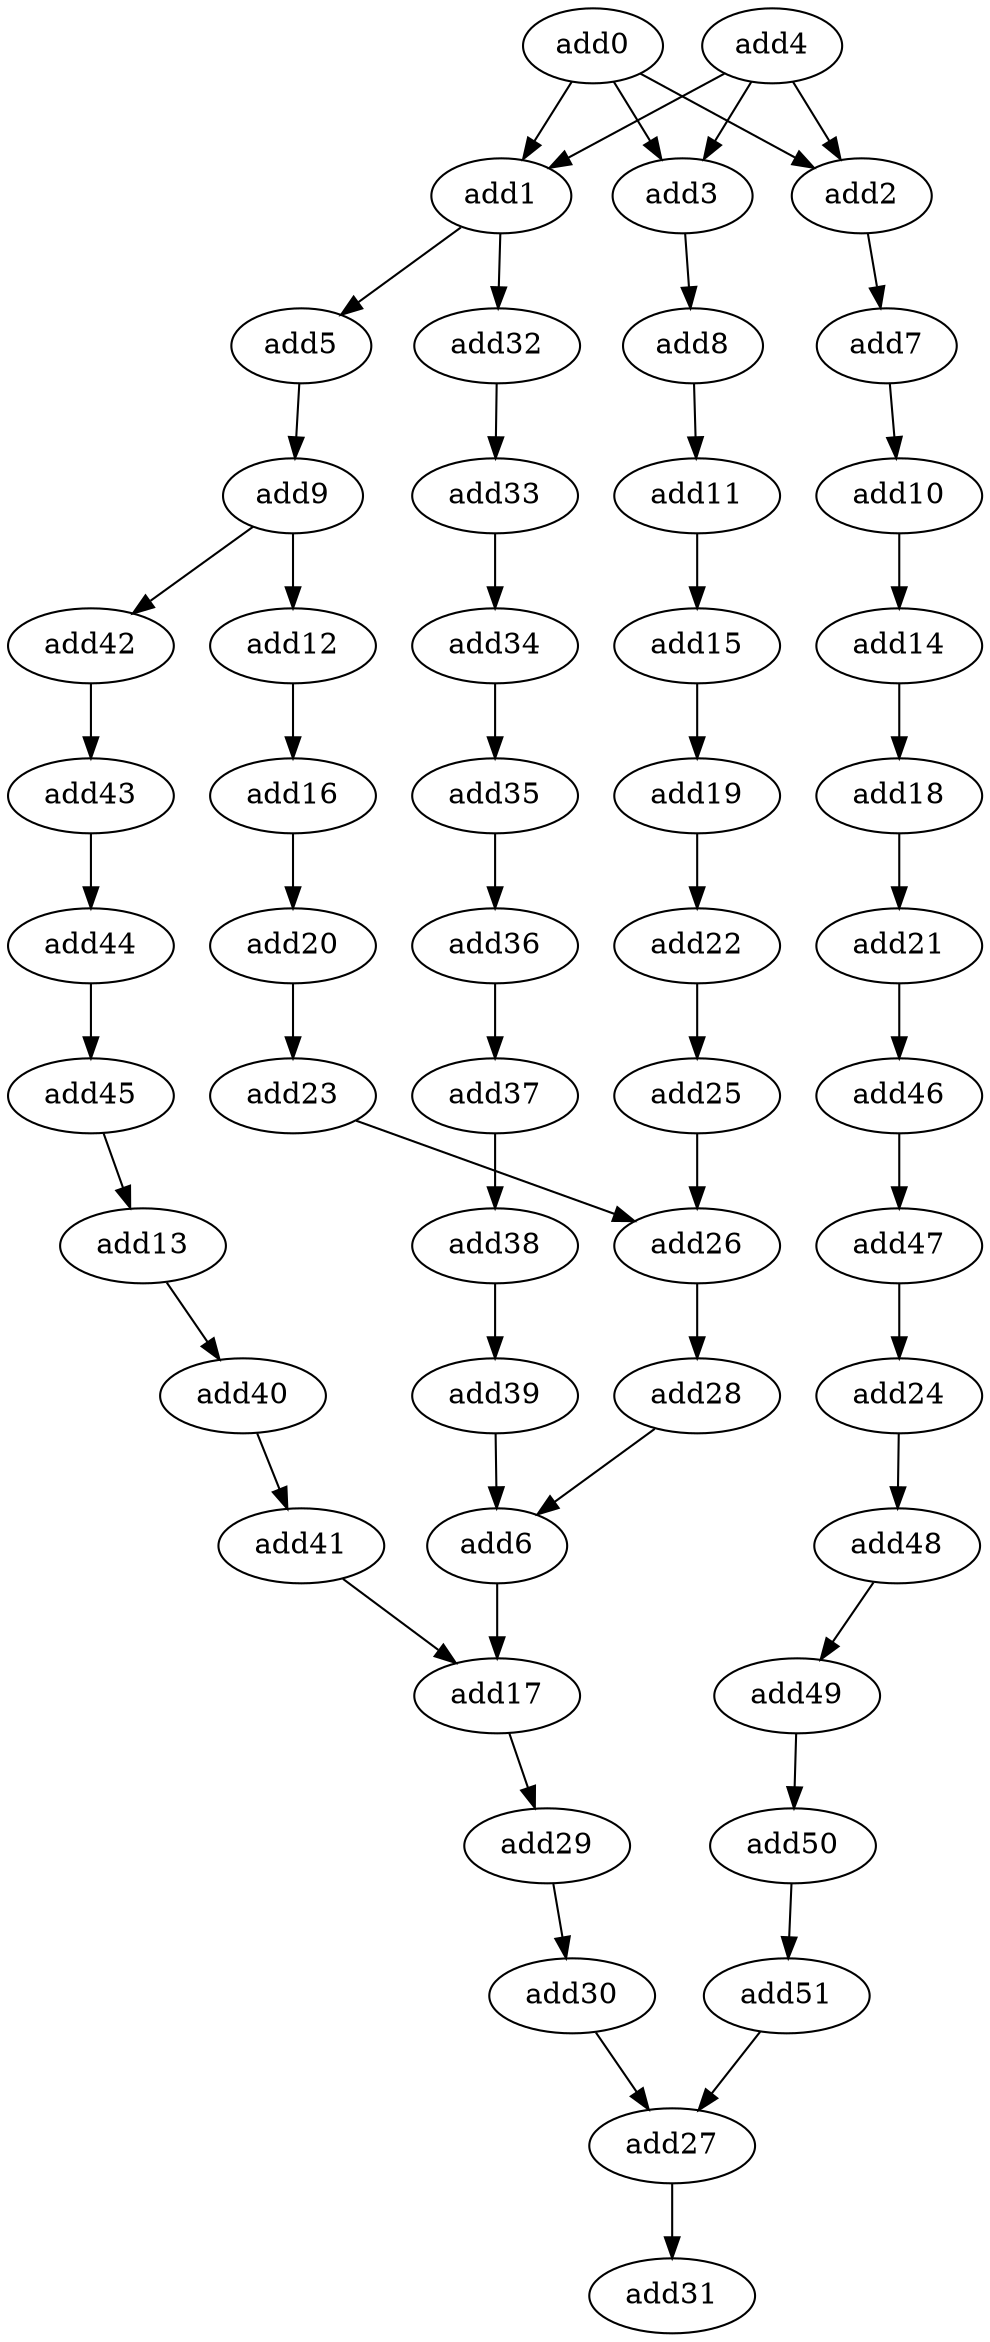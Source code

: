 digraph "G" {
add0 [opcode=add];
add1 [opcode=add];
add2 [opcode=add];
add3 [opcode=add];
add5 [opcode=add];
add6 [opcode=add];
add7 [opcode=add];
add8 [opcode=add];
add4 [opcode=add];
add9 [opcode=add];
add17 [opcode=add];
add10 [opcode=add];
add11 [opcode=add];
add12 [opcode=add];
add13 [opcode=add];
add14 [opcode=add];
add15 [opcode=add];
add16 [opcode=add];
add18 [opcode=add];
add19 [opcode=add];
add20 [opcode=add];
add29 [opcode=add];
add21 [opcode=add];
add22 [opcode=add];
add23 [opcode=add];
add24 [opcode=add];
add25 [opcode=add];
add26 [opcode=add];
add27 [opcode=add];
add28 [opcode=add];
add31 [opcode=add];
add30 [opcode=add];
add32 [opcode=add];
add33 [opcode=add];
add34 [opcode=add];
add35 [opcode=add];
add36 [opcode=add];
add37 [opcode=add];
add38 [opcode=add];
add39 [opcode=add];
add40 [opcode=add];
add41 [opcode=add];
add42 [opcode=add];
add43 [opcode=add];
add44 [opcode=add];
add45 [opcode=add];
add46 [opcode=add];
add47 [opcode=add];
add48 [opcode=add];
add49 [opcode=add];
add50 [opcode=add];
add51 [opcode=add];
add0 -> add1  [key=0];
add0 -> add2  [key=0];
add0 -> add3  [key=0];
add1 -> add5  [key=0];
add1 -> add32  [key=0];
add2 -> add7  [key=0];
add3 -> add8  [key=0];
add5 -> add9  [key=0];
add6 -> add17  [key=0];
add7 -> add10  [key=0];
add8 -> add11  [key=0];
add4 -> add1  [key=0];
add4 -> add2  [key=0];
add4 -> add3  [key=0];
add9 -> add12  [key=0];
add9 -> add42  [key=0];
add17 -> add29  [key=0];
add10 -> add14  [key=0];
add11 -> add15  [key=0];
add12 -> add16  [key=0];
add13 -> add40  [key=0];
add14 -> add18  [key=0];
add15 -> add19  [key=0];
add16 -> add20  [key=0];
add18 -> add21  [key=0];
add19 -> add22  [key=0];
add20 -> add23  [key=0];
add29 -> add30  [key=0];
add21 -> add46  [key=0];
add22 -> add25  [key=0];
add23 -> add26  [key=0];
add24 -> add48  [key=0];
add25 -> add26  [key=0];
add26 -> add28  [key=0];
add27 -> add31  [key=0];
add28 -> add6  [key=0];
add30 -> add27  [key=0];
add32 -> add33  [key=0];
add33 -> add34  [key=0];
add34 -> add35  [key=0];
add35 -> add36  [key=0];
add36 -> add37  [key=0];
add37 -> add38  [key=0];
add38 -> add39  [key=0];
add39 -> add6  [key=0];
add40 -> add41  [key=0];
add41 -> add17  [key=0];
add42 -> add43  [key=0];
add43 -> add44  [key=0];
add44 -> add45  [key=0];
add45 -> add13  [key=0];
add46 -> add47  [key=0];
add47 -> add24  [key=0];
add48 -> add49  [key=0];
add49 -> add50  [key=0];
add50 -> add51  [key=0];
add51 -> add27  [key=0];
}
